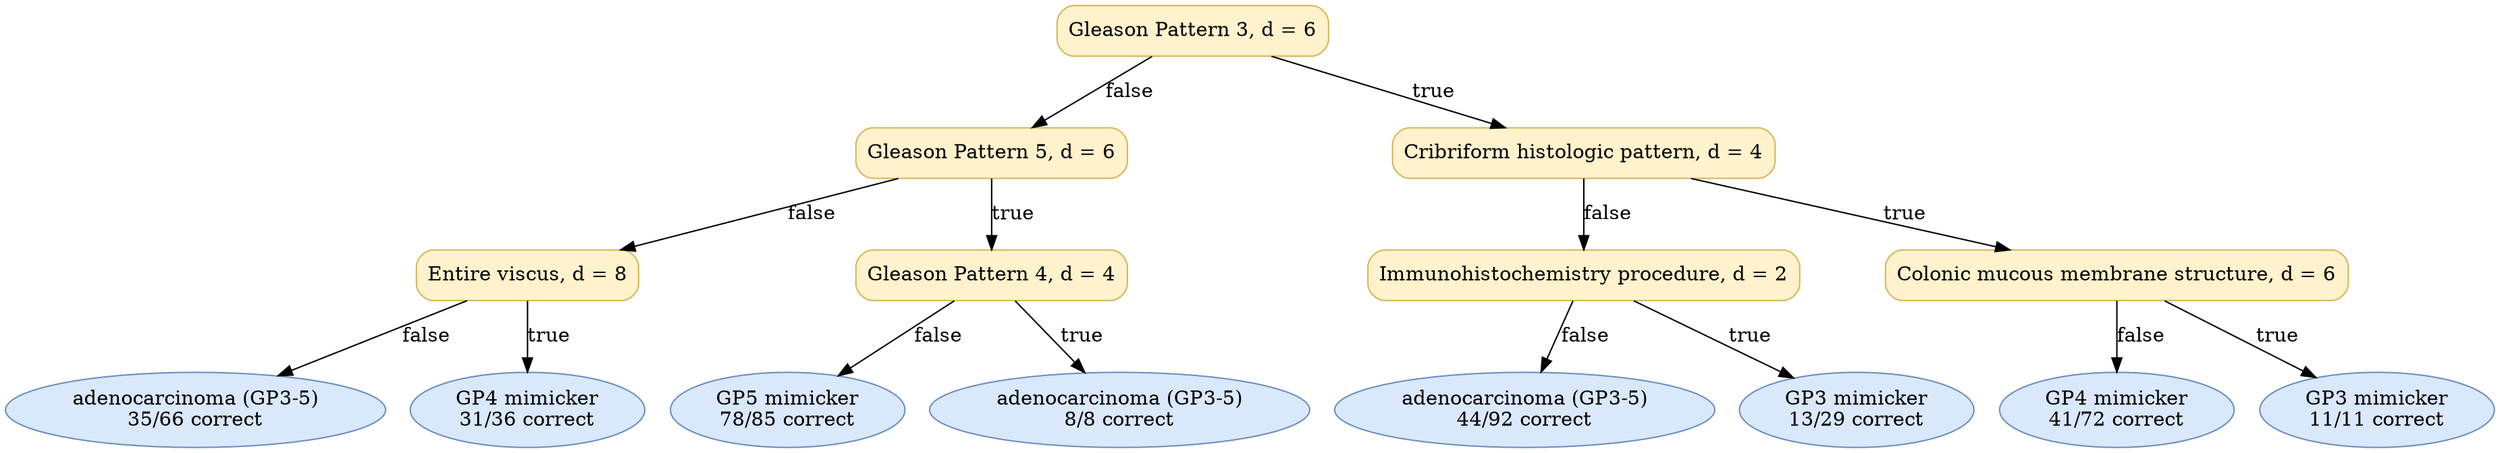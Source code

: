 digraph "DT" {
fontname="Times-Roman";
label="";
node [fontname="Times-Roman"];
Node1 [color="#D6B656", fillcolor="#FFF2CC", label="Gleason Pattern 3, d = 6", shape="box", style="rounded,filled"];
Node2 [color="#D6B656", fillcolor="#FFF2CC", label="Gleason Pattern 5, d = 6", shape="box", style="rounded,filled"];
Node3 [color="#D6B656", fillcolor="#FFF2CC", label="Entire viscus, d = 8", shape="box", style="rounded,filled"];
Node4 [color="#6C8EBF", fillcolor="#DAE8FC", label=<adenocarcinoma (GP3-5)<br/>35/66 correct>, shape="ellipse", style="rounded,filled"];
Node5 [color="#6C8EBF", fillcolor="#DAE8FC", label=<GP4 mimicker<br/>31/36 correct>, shape="ellipse", style="rounded,filled"];
Node6 [color="#D6B656", fillcolor="#FFF2CC", label="Gleason Pattern 4, d = 4", shape="box", style="rounded,filled"];
Node7 [color="#6C8EBF", fillcolor="#DAE8FC", label=<GP5 mimicker<br/>78/85 correct>, shape="ellipse", style="rounded,filled"];
Node8 [color="#6C8EBF", fillcolor="#DAE8FC", label=<adenocarcinoma (GP3-5)<br/>8/8 correct>, shape="ellipse", style="rounded,filled"];
Node9 [color="#D6B656", fillcolor="#FFF2CC", label="Cribriform histologic pattern, d = 4", shape="box", style="rounded,filled"];
Node10 [color="#D6B656", fillcolor="#FFF2CC", label="Immunohistochemistry procedure, d = 2", shape="box", style="rounded,filled"];
Node11 [color="#6C8EBF", fillcolor="#DAE8FC", label=<adenocarcinoma (GP3-5)<br/>44/92 correct>, shape="ellipse", style="rounded,filled"];
Node12 [color="#6C8EBF", fillcolor="#DAE8FC", label=<GP3 mimicker<br/>13/29 correct>, shape="ellipse", style="rounded,filled"];
Node13 [color="#D6B656", fillcolor="#FFF2CC", label="Colonic mucous membrane structure, d = 6", shape="box", style="rounded,filled"];
Node14 [color="#6C8EBF", fillcolor="#DAE8FC", label=<GP4 mimicker<br/>41/72 correct>, shape="ellipse", style="rounded,filled"];
Node15 [color="#6C8EBF", fillcolor="#DAE8FC", label=<GP3 mimicker<br/>11/11 correct>, shape="ellipse", style="rounded,filled"];
Node1 -> Node2  [key=0, label="false"];
Node1 -> Node9  [key=0, label="true"];
Node2 -> Node3  [key=0, label="false"];
Node2 -> Node6  [key=0, label="true"];
Node3 -> Node4  [key=0, label="false"];
Node3 -> Node5  [key=0, label="true"];
Node6 -> Node7  [key=0, label="false"];
Node6 -> Node8  [key=0, label="true"];
Node9 -> Node10  [key=0, label="false"];
Node9 -> Node13  [key=0, label="true"];
Node10 -> Node11  [key=0, label="false"];
Node10 -> Node12  [key=0, label="true"];
Node13 -> Node14  [key=0, label="false"];
Node13 -> Node15  [key=0, label="true"];
}
